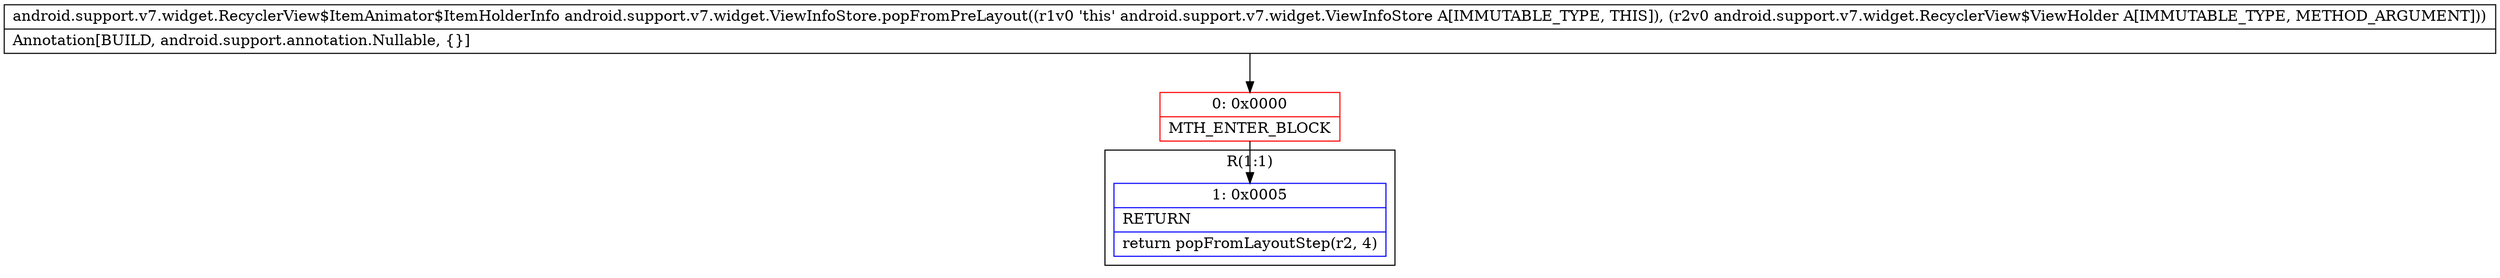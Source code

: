 digraph "CFG forandroid.support.v7.widget.ViewInfoStore.popFromPreLayout(Landroid\/support\/v7\/widget\/RecyclerView$ViewHolder;)Landroid\/support\/v7\/widget\/RecyclerView$ItemAnimator$ItemHolderInfo;" {
subgraph cluster_Region_1396370767 {
label = "R(1:1)";
node [shape=record,color=blue];
Node_1 [shape=record,label="{1\:\ 0x0005|RETURN\l|return popFromLayoutStep(r2, 4)\l}"];
}
Node_0 [shape=record,color=red,label="{0\:\ 0x0000|MTH_ENTER_BLOCK\l}"];
MethodNode[shape=record,label="{android.support.v7.widget.RecyclerView$ItemAnimator$ItemHolderInfo android.support.v7.widget.ViewInfoStore.popFromPreLayout((r1v0 'this' android.support.v7.widget.ViewInfoStore A[IMMUTABLE_TYPE, THIS]), (r2v0 android.support.v7.widget.RecyclerView$ViewHolder A[IMMUTABLE_TYPE, METHOD_ARGUMENT]))  | Annotation[BUILD, android.support.annotation.Nullable, \{\}]\l}"];
MethodNode -> Node_0;
Node_0 -> Node_1;
}

